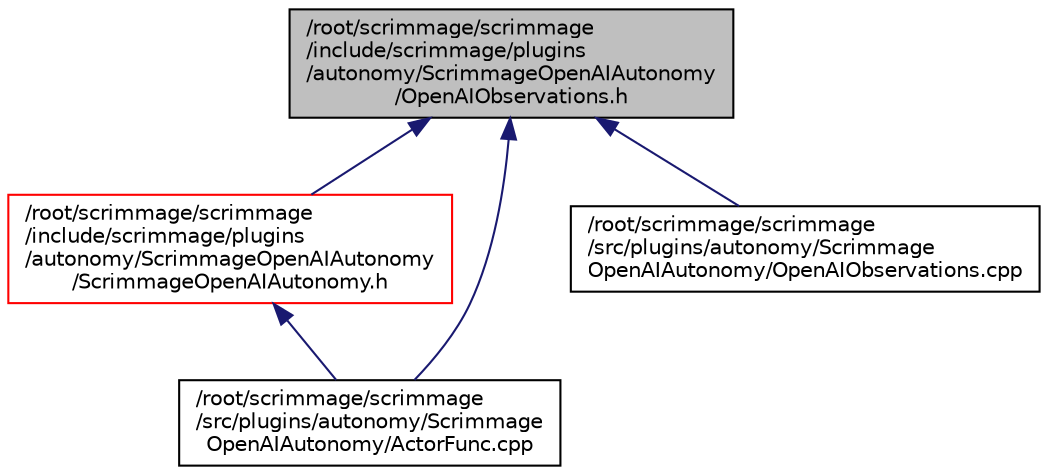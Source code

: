 digraph "/root/scrimmage/scrimmage/include/scrimmage/plugins/autonomy/ScrimmageOpenAIAutonomy/OpenAIObservations.h"
{
 // LATEX_PDF_SIZE
  edge [fontname="Helvetica",fontsize="10",labelfontname="Helvetica",labelfontsize="10"];
  node [fontname="Helvetica",fontsize="10",shape=record];
  Node1 [label="/root/scrimmage/scrimmage\l/include/scrimmage/plugins\l/autonomy/ScrimmageOpenAIAutonomy\l/OpenAIObservations.h",height=0.2,width=0.4,color="black", fillcolor="grey75", style="filled", fontcolor="black",tooltip="Brief file description."];
  Node1 -> Node2 [dir="back",color="midnightblue",fontsize="10",style="solid",fontname="Helvetica"];
  Node2 [label="/root/scrimmage/scrimmage\l/include/scrimmage/plugins\l/autonomy/ScrimmageOpenAIAutonomy\l/ScrimmageOpenAIAutonomy.h",height=0.2,width=0.4,color="red", fillcolor="white", style="filled",URL="$ScrimmageOpenAIAutonomy_8h.html",tooltip="Brief file description."];
  Node2 -> Node15 [dir="back",color="midnightblue",fontsize="10",style="solid",fontname="Helvetica"];
  Node15 [label="/root/scrimmage/scrimmage\l/src/plugins/autonomy/Scrimmage\lOpenAIAutonomy/ActorFunc.cpp",height=0.2,width=0.4,color="black", fillcolor="white", style="filled",URL="$ActorFunc_8cpp.html",tooltip="Brief file description."];
  Node1 -> Node15 [dir="back",color="midnightblue",fontsize="10",style="solid",fontname="Helvetica"];
  Node1 -> Node12 [dir="back",color="midnightblue",fontsize="10",style="solid",fontname="Helvetica"];
  Node12 [label="/root/scrimmage/scrimmage\l/src/plugins/autonomy/Scrimmage\lOpenAIAutonomy/OpenAIObservations.cpp",height=0.2,width=0.4,color="black", fillcolor="white", style="filled",URL="$OpenAIObservations_8cpp.html",tooltip="Brief file description."];
}
